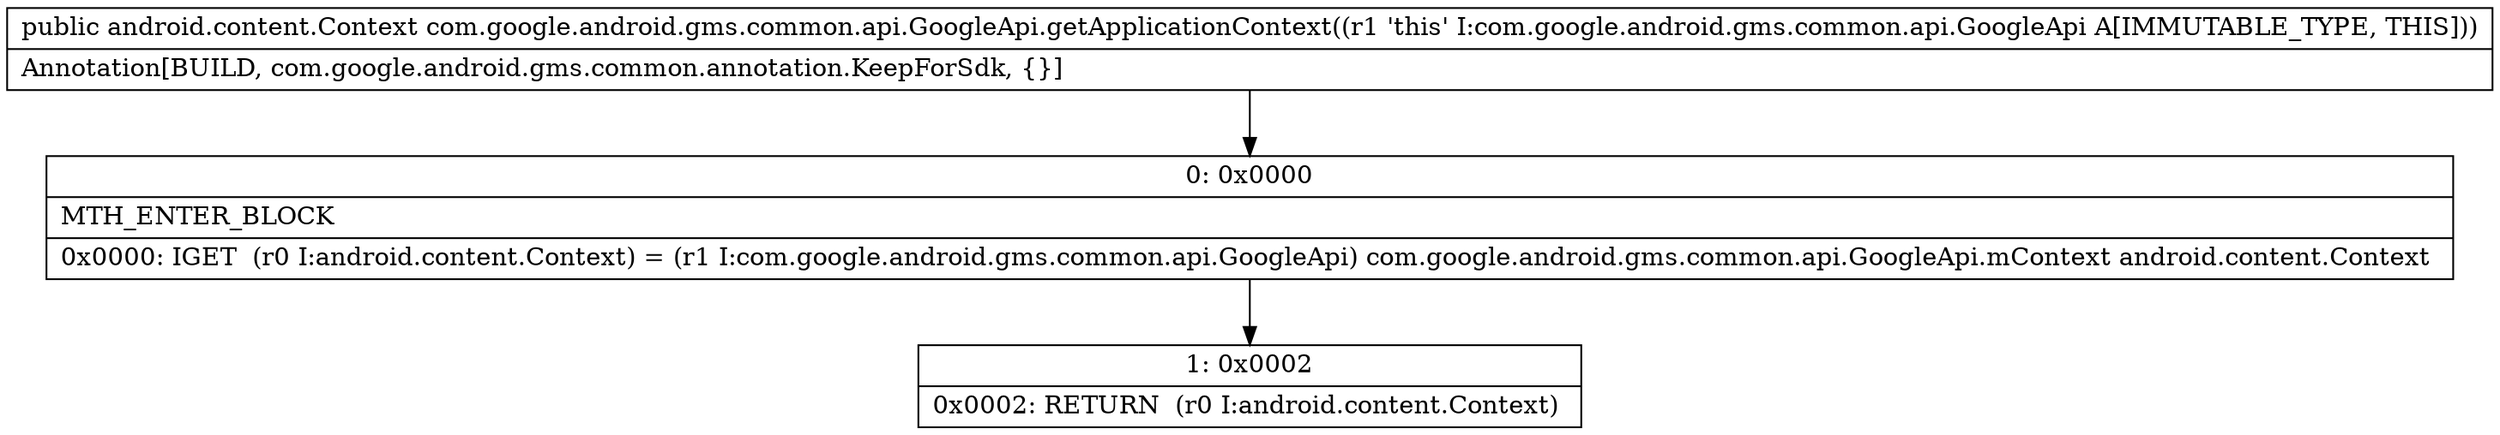 digraph "CFG forcom.google.android.gms.common.api.GoogleApi.getApplicationContext()Landroid\/content\/Context;" {
Node_0 [shape=record,label="{0\:\ 0x0000|MTH_ENTER_BLOCK\l|0x0000: IGET  (r0 I:android.content.Context) = (r1 I:com.google.android.gms.common.api.GoogleApi) com.google.android.gms.common.api.GoogleApi.mContext android.content.Context \l}"];
Node_1 [shape=record,label="{1\:\ 0x0002|0x0002: RETURN  (r0 I:android.content.Context) \l}"];
MethodNode[shape=record,label="{public android.content.Context com.google.android.gms.common.api.GoogleApi.getApplicationContext((r1 'this' I:com.google.android.gms.common.api.GoogleApi A[IMMUTABLE_TYPE, THIS]))  | Annotation[BUILD, com.google.android.gms.common.annotation.KeepForSdk, \{\}]\l}"];
MethodNode -> Node_0;
Node_0 -> Node_1;
}

